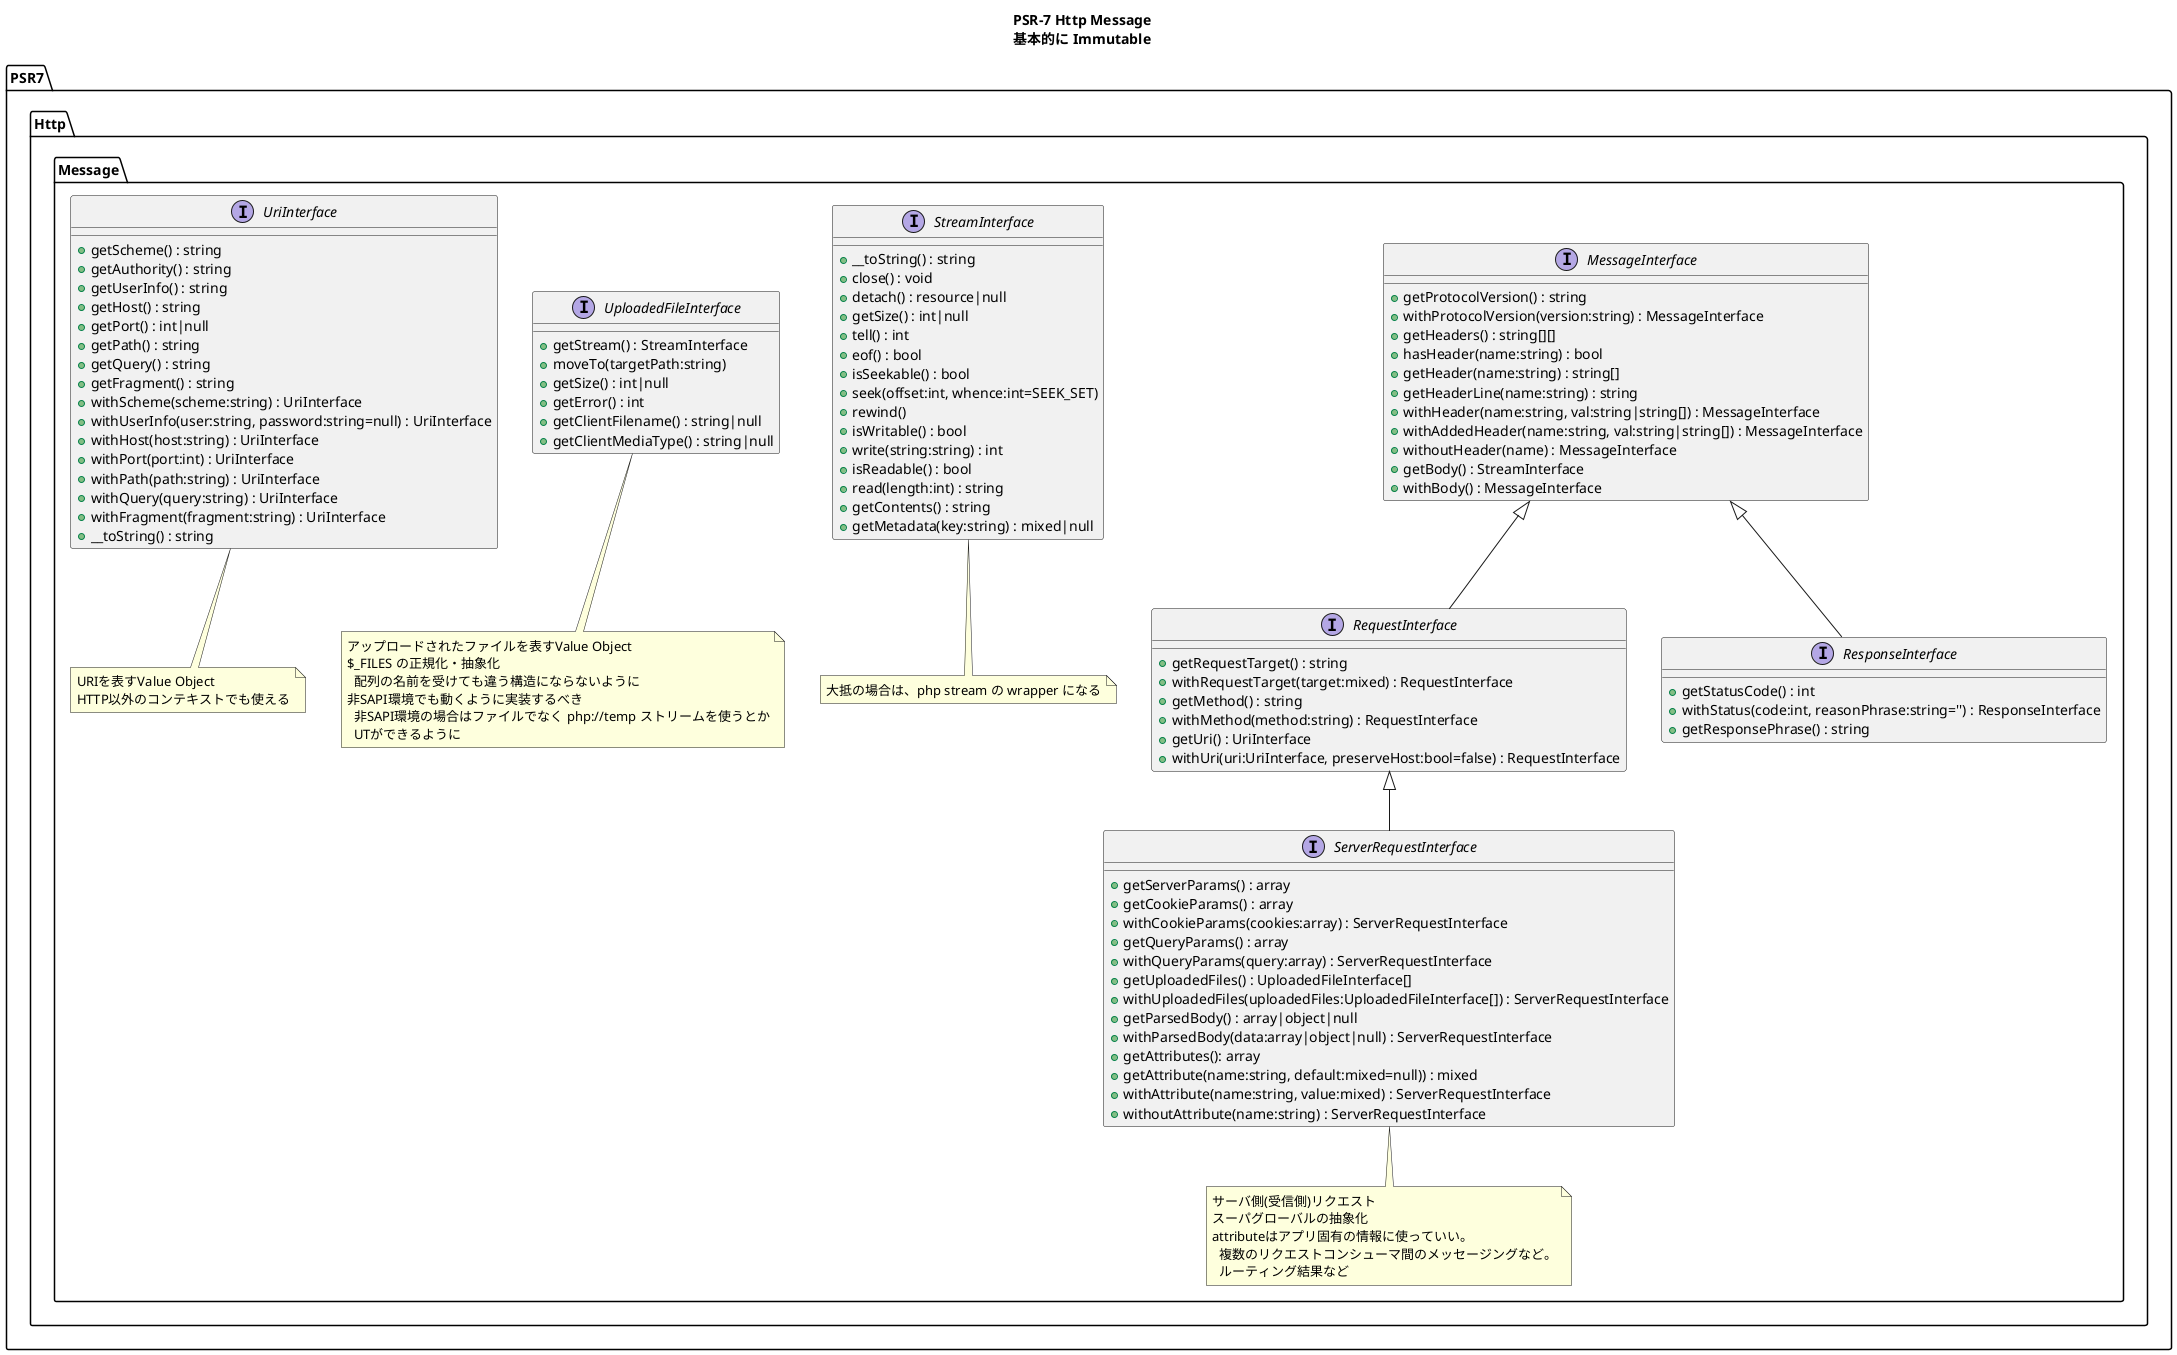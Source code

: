 @startuml
title
  PSR-7 Http Message
  基本的に Immutable
endtitle

namespace PSR7.Http.Message {
  interface MessageInterface {
    + getProtocolVersion() : string
    + withProtocolVersion(version:string) : MessageInterface
    + getHeaders() : string[][]
    + hasHeader(name:string) : bool
    + getHeader(name:string) : string[]
    + getHeaderLine(name:string) : string
    + withHeader(name:string, val:string|string[]) : MessageInterface
    + withAddedHeader(name:string, val:string|string[]) : MessageInterface
    + withoutHeader(name) : MessageInterface
    + getBody() : StreamInterface
    + withBody() : MessageInterface
  }
  interface RequestInterface {
    + getRequestTarget() : string
    + withRequestTarget(target:mixed) : RequestInterface
    + getMethod() : string
    + withMethod(method:string) : RequestInterface
    + getUri() : UriInterface
    + withUri(uri:UriInterface, preserveHost:bool=false) : RequestInterface
  }
  MessageInterface <|-- RequestInterface
  interface ResponseInterface {
    + getStatusCode() : int
    + withStatus(code:int, reasonPhrase:string='') : ResponseInterface
    + getResponsePhrase() : string
  }

  MessageInterface <|-- ResponseInterface

  interface ServerRequestInterface {
    + getServerParams() : array
    + getCookieParams() : array
    + withCookieParams(cookies:array) : ServerRequestInterface
    + getQueryParams() : array
    + withQueryParams(query:array) : ServerRequestInterface
    + getUploadedFiles() : UploadedFileInterface[]
    + withUploadedFiles(uploadedFiles:UploadedFileInterface[]) : ServerRequestInterface
    + getParsedBody() : array|object|null
    + withParsedBody(data:array|object|null) : ServerRequestInterface
    + getAttributes(): array
    + getAttribute(name:string, default:mixed=null)) : mixed
    + withAttribute(name:string, value:mixed) : ServerRequestInterface
    + withoutAttribute(name:string) : ServerRequestInterface
  }
  note bottom of ServerRequestInterface
    サーバ側(受信側)リクエスト
    スーパグローバルの抽象化
    attributeはアプリ固有の情報に使っていい。
      複数のリクエストコンシューマ間のメッセージングなど。
      ルーティング結果など
  endnote
  RequestInterface <|-- ServerRequestInterface

  interface StreamInterface {
    + __toString() : string
    + close() : void
    + detach() : resource|null
    + getSize() : int|null
    + tell() : int
    + eof() : bool
    + isSeekable() : bool
    + seek(offset:int, whence:int=SEEK_SET)
    + rewind()
    + isWritable() : bool
    + write(string:string) : int
    + isReadable() : bool
    + read(length:int) : string
    + getContents() : string
    + getMetadata(key:string) : mixed|null
  }
  note bottom of StreamInterface
    大抵の場合は、php stream の wrapper になる
  endnote

  interface UploadedFileInterface {
    + getStream() : StreamInterface
    + moveTo(targetPath:string)
    + getSize() : int|null
    + getError() : int
    + getClientFilename() : string|null
    + getClientMediaType() : string|null
  }
  note bottom of UploadedFileInterface
    アップロードされたファイルを表すValue Object
    $_FILES の正規化・抽象化
      配列の名前を受けても違う構造にならないように
    非SAPI環境でも動くように実装するべき
      非SAPI環境の場合はファイルでなく php://temp ストリームを使うとか
      UTができるように
  endnote

  interface UriInterface {
    + getScheme() : string
    + getAuthority() : string
    + getUserInfo() : string
    + getHost() : string
    + getPort() : int|null
    + getPath() : string
    + getQuery() : string
    + getFragment() : string
    + withScheme(scheme:string) : UriInterface
    + withUserInfo(user:string, password:string=null) : UriInterface
    + withHost(host:string) : UriInterface
    + withPort(port:int) : UriInterface
    + withPath(path:string) : UriInterface
    + withQuery(query:string) : UriInterface
    + withFragment(fragment:string) : UriInterface
    + __toString() : string
  }
  note bottom of UriInterface
    URIを表すValue Object
    HTTP以外のコンテキストでも使える
  endnote
}

@enduml

